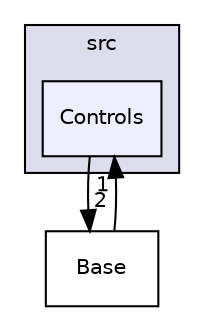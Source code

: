 digraph "src/Controls" {
  compound=true
  node [ fontsize="10", fontname="Helvetica"];
  edge [ labelfontsize="10", labelfontname="Helvetica"];
  subgraph clusterdir_68267d1309a1af8e8297ef4c3efbcdba {
    graph [ bgcolor="#ddddee", pencolor="black", label="src" fontname="Helvetica", fontsize="10", URL="dir_68267d1309a1af8e8297ef4c3efbcdba.html"]
  dir_00ea2a5550464bf32f448b3dc22902e9 [shape=box, label="Controls", style="filled", fillcolor="#eeeeff", pencolor="black", URL="dir_00ea2a5550464bf32f448b3dc22902e9.html"];
  }
  dir_4814b1a558d470c33d85e65dbde02eaa [shape=box label="Base" URL="dir_4814b1a558d470c33d85e65dbde02eaa.html"];
  dir_00ea2a5550464bf32f448b3dc22902e9->dir_4814b1a558d470c33d85e65dbde02eaa [headlabel="2", labeldistance=1.5 headhref="dir_000002_000001.html"];
  dir_4814b1a558d470c33d85e65dbde02eaa->dir_00ea2a5550464bf32f448b3dc22902e9 [headlabel="1", labeldistance=1.5 headhref="dir_000001_000002.html"];
}
